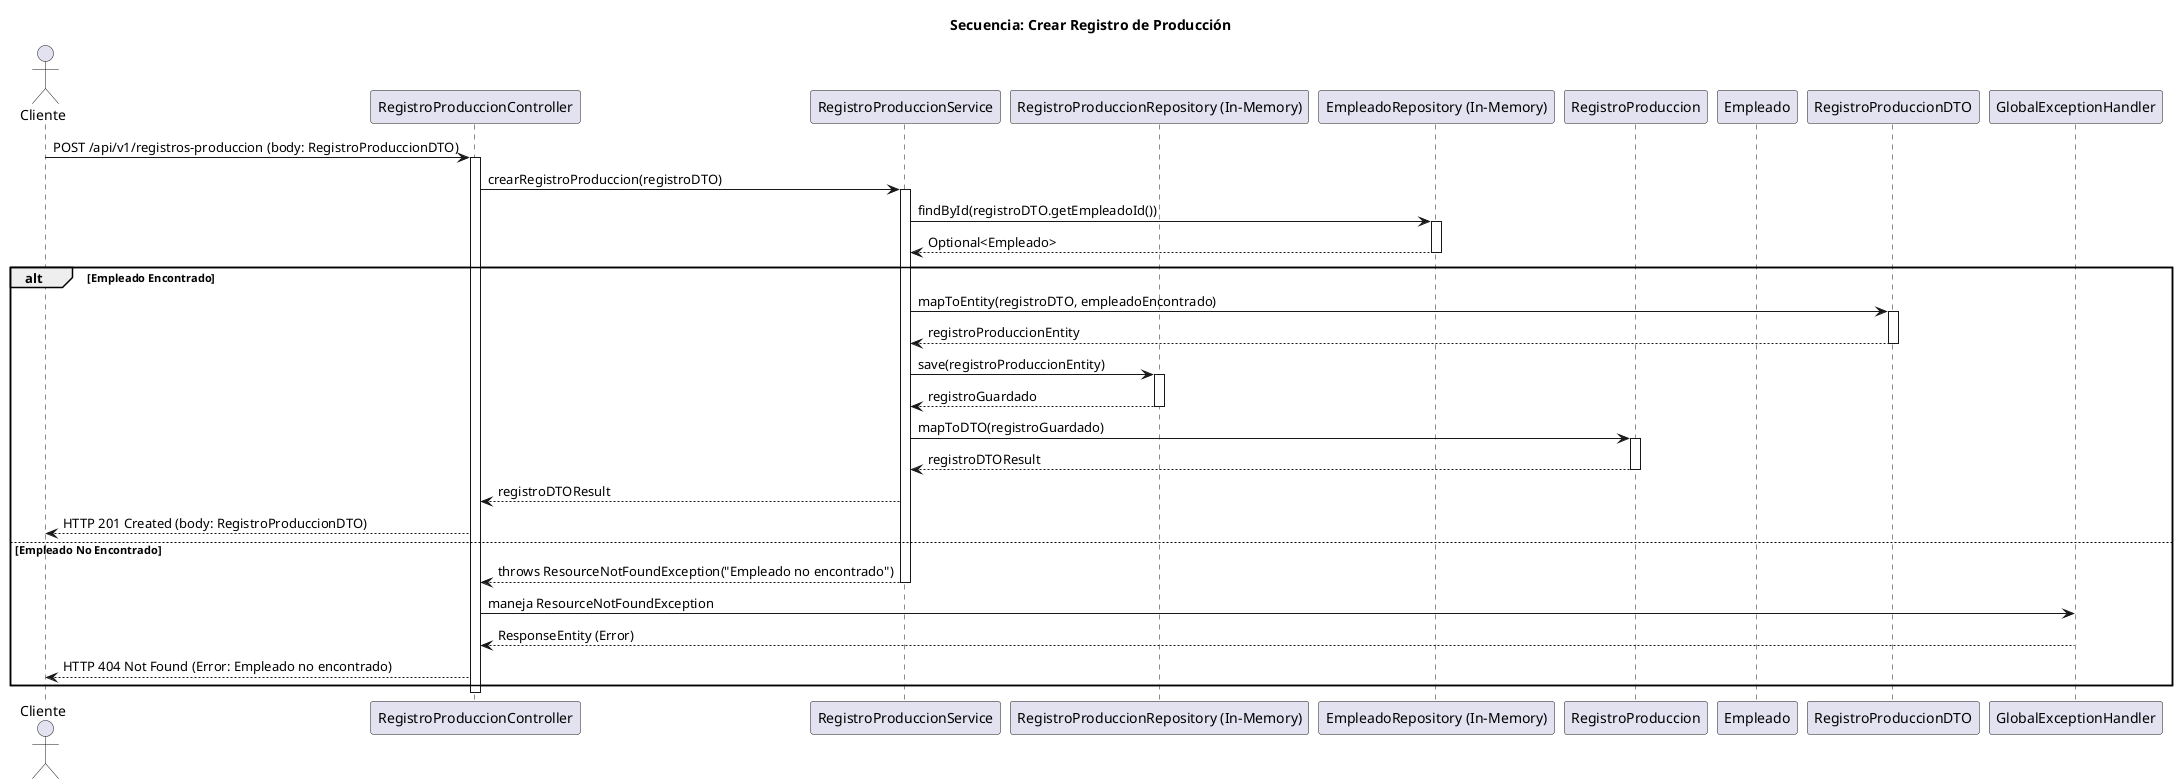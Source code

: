 @startuml sequence_registro_produccion_crear
title Secuencia: Crear Registro de Producción

actor Cliente as User
participant "RegistroProduccionController" as Ctrl
participant "RegistroProduccionService" as Srv
participant "RegistroProduccionRepository (In-Memory)" as RepoProd
participant "EmpleadoRepository (In-Memory)" as RepoEmp
participant "RegistroProduccion" as ModelProd
participant "Empleado" as ModelEmp
participant "RegistroProduccionDTO" as DTOProd

User -> Ctrl : POST /api/v1/registros-produccion (body: RegistroProduccionDTO)
activate Ctrl
Ctrl -> Srv : crearRegistroProduccion(registroDTO)
activate Srv

Srv -> RepoEmp : findById(registroDTO.getEmpleadoId())
activate RepoEmp
RepoEmp --> Srv : Optional<Empleado>
deactivate RepoEmp

alt Empleado Encontrado
    Srv -> DTOProd : mapToEntity(registroDTO, empleadoEncontrado)
    activate DTOProd
    DTOProd --> Srv : registroProduccionEntity
    deactivate DTOProd

    Srv -> RepoProd : save(registroProduccionEntity)
    activate RepoProd
    RepoProd --> Srv : registroGuardado
    deactivate RepoProd

    Srv -> ModelProd : mapToDTO(registroGuardado)
    activate ModelProd
    ModelProd --> Srv : registroDTOResult
    deactivate ModelProd
    Srv --> Ctrl : registroDTOResult
    Ctrl --> User : HTTP 201 Created (body: RegistroProduccionDTO)
else Empleado No Encontrado
    Srv --> Ctrl : throws ResourceNotFoundException("Empleado no encontrado")
    deactivate Srv
    Ctrl -> GlobalExceptionHandler : maneja ResourceNotFoundException
    GlobalExceptionHandler --> Ctrl : ResponseEntity (Error)
    Ctrl --> User : HTTP 404 Not Found (Error: Empleado no encontrado)
end
deactivate Ctrl
@enduml
